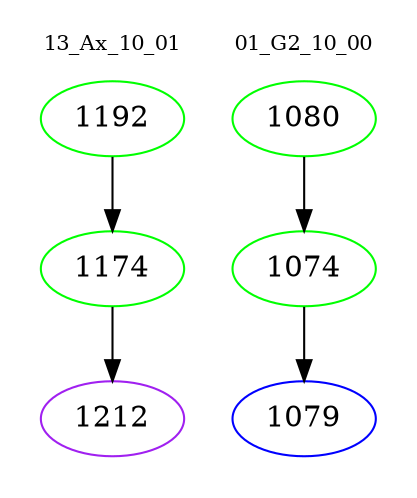 digraph{
subgraph cluster_0 {
color = white
label = "13_Ax_10_01";
fontsize=10;
T0_1192 [label="1192", color="green"]
T0_1192 -> T0_1174 [color="black"]
T0_1174 [label="1174", color="green"]
T0_1174 -> T0_1212 [color="black"]
T0_1212 [label="1212", color="purple"]
}
subgraph cluster_1 {
color = white
label = "01_G2_10_00";
fontsize=10;
T1_1080 [label="1080", color="green"]
T1_1080 -> T1_1074 [color="black"]
T1_1074 [label="1074", color="green"]
T1_1074 -> T1_1079 [color="black"]
T1_1079 [label="1079", color="blue"]
}
}
